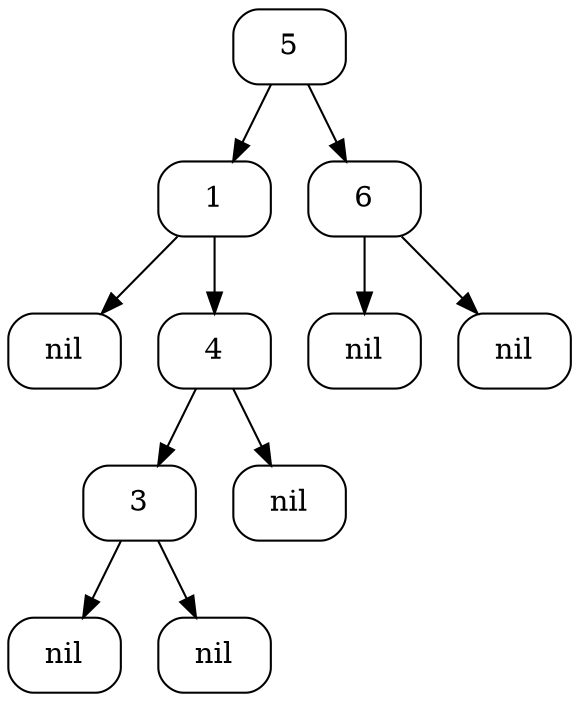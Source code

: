 digraph tree{
node [shape=Mrecord];
5 [label=" {<f0> 5}  "];
5 [label=" {<f0> 5} "];
5:f0 -> 1:f0
1 [label=" {<f0> 1}  "];
1 [label="{<f0> 1} "];
lnil1 [label="{<f0> nil}"];
1:f0 -> lnil1:f0
1 [label="{<f0> 1} "];
1:f0 -> 4:f0
4 [label=" {<f0> 4}  "];
4 [label=" {<f0> 4} "];
4:f0 -> 3:f0
3 [label=" {<f0> 3}  "];
3 [label="{<f0> 3} "];
lnil3 [label="{<f0> nil}"];
3:f0 -> lnil3:f0
3 [label="{<f0> 3} "];
rnil3 [label="{<f0> nil}"];
3:f0 -> rnil3:f0
4 [label="{<f0> 4} "];
rnil4 [label="{<f0> nil}"];
4:f0 -> rnil4:f0
5 [label="{<f0> 5} "];
5:f0 -> 6:f0
6 [label=" {<f0> 6}  "];
6 [label="{<f0> 6} "];
lnil6 [label="{<f0> nil}"];
6:f0 -> lnil6:f0
6 [label="{<f0> 6} "];
rnil6 [label="{<f0> nil}"];
6:f0 -> rnil6:f0
}
